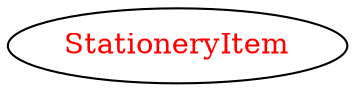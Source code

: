 digraph dependencyGraph {
 concentrate=true;
 ranksep="2.0";
 rankdir="LR"; 
 splines="ortho";
"StationeryItem" [fontcolor="red"];
}